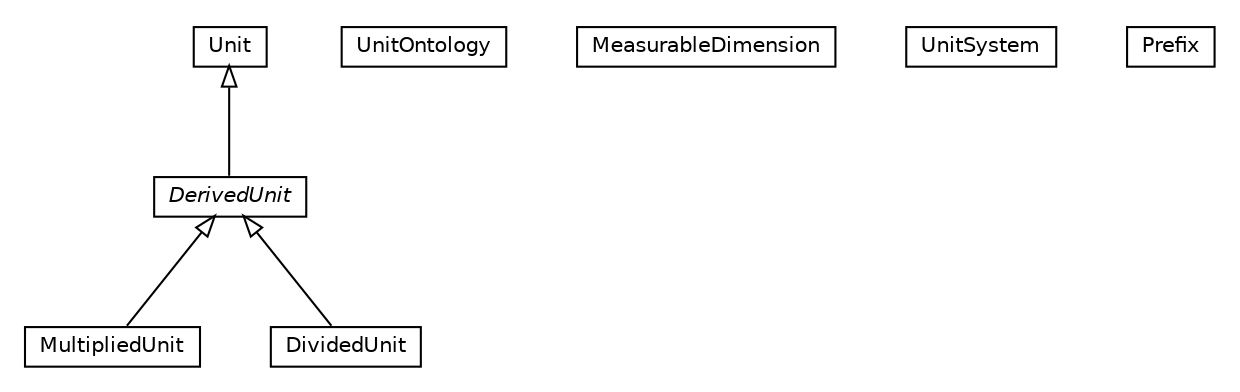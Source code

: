 #!/usr/local/bin/dot
#
# Class diagram 
# Generated by UMLGraph version R5_6-24-gf6e263 (http://www.umlgraph.org/)
#

digraph G {
	edge [fontname="Helvetica",fontsize=10,labelfontname="Helvetica",labelfontsize=10];
	node [fontname="Helvetica",fontsize=10,shape=plaintext];
	nodesep=0.25;
	ranksep=0.5;
	// org.universAAL.ontology.unit.MultipliedUnit
	c260239 [label=<<table title="org.universAAL.ontology.unit.MultipliedUnit" border="0" cellborder="1" cellspacing="0" cellpadding="2" port="p" href="./MultipliedUnit.html">
		<tr><td><table border="0" cellspacing="0" cellpadding="1">
<tr><td align="center" balign="center"> MultipliedUnit </td></tr>
		</table></td></tr>
		</table>>, URL="./MultipliedUnit.html", fontname="Helvetica", fontcolor="black", fontsize=10.0];
	// org.universAAL.ontology.unit.Unit
	c260240 [label=<<table title="org.universAAL.ontology.unit.Unit" border="0" cellborder="1" cellspacing="0" cellpadding="2" port="p" href="./Unit.html">
		<tr><td><table border="0" cellspacing="0" cellpadding="1">
<tr><td align="center" balign="center"> Unit </td></tr>
		</table></td></tr>
		</table>>, URL="./Unit.html", fontname="Helvetica", fontcolor="black", fontsize=10.0];
	// org.universAAL.ontology.unit.UnitOntology
	c260241 [label=<<table title="org.universAAL.ontology.unit.UnitOntology" border="0" cellborder="1" cellspacing="0" cellpadding="2" port="p" href="./UnitOntology.html">
		<tr><td><table border="0" cellspacing="0" cellpadding="1">
<tr><td align="center" balign="center"> UnitOntology </td></tr>
		</table></td></tr>
		</table>>, URL="./UnitOntology.html", fontname="Helvetica", fontcolor="black", fontsize=10.0];
	// org.universAAL.ontology.unit.MeasurableDimension
	c260242 [label=<<table title="org.universAAL.ontology.unit.MeasurableDimension" border="0" cellborder="1" cellspacing="0" cellpadding="2" port="p" href="./MeasurableDimension.html">
		<tr><td><table border="0" cellspacing="0" cellpadding="1">
<tr><td align="center" balign="center"> MeasurableDimension </td></tr>
		</table></td></tr>
		</table>>, URL="./MeasurableDimension.html", fontname="Helvetica", fontcolor="black", fontsize=10.0];
	// org.universAAL.ontology.unit.UnitSystem
	c260243 [label=<<table title="org.universAAL.ontology.unit.UnitSystem" border="0" cellborder="1" cellspacing="0" cellpadding="2" port="p" href="./UnitSystem.html">
		<tr><td><table border="0" cellspacing="0" cellpadding="1">
<tr><td align="center" balign="center"> UnitSystem </td></tr>
		</table></td></tr>
		</table>>, URL="./UnitSystem.html", fontname="Helvetica", fontcolor="black", fontsize=10.0];
	// org.universAAL.ontology.unit.DividedUnit
	c260244 [label=<<table title="org.universAAL.ontology.unit.DividedUnit" border="0" cellborder="1" cellspacing="0" cellpadding="2" port="p" href="./DividedUnit.html">
		<tr><td><table border="0" cellspacing="0" cellpadding="1">
<tr><td align="center" balign="center"> DividedUnit </td></tr>
		</table></td></tr>
		</table>>, URL="./DividedUnit.html", fontname="Helvetica", fontcolor="black", fontsize=10.0];
	// org.universAAL.ontology.unit.DerivedUnit
	c260245 [label=<<table title="org.universAAL.ontology.unit.DerivedUnit" border="0" cellborder="1" cellspacing="0" cellpadding="2" port="p" href="./DerivedUnit.html">
		<tr><td><table border="0" cellspacing="0" cellpadding="1">
<tr><td align="center" balign="center"><font face="Helvetica-Oblique"> DerivedUnit </font></td></tr>
		</table></td></tr>
		</table>>, URL="./DerivedUnit.html", fontname="Helvetica", fontcolor="black", fontsize=10.0];
	// org.universAAL.ontology.unit.Prefix
	c260246 [label=<<table title="org.universAAL.ontology.unit.Prefix" border="0" cellborder="1" cellspacing="0" cellpadding="2" port="p" href="./Prefix.html">
		<tr><td><table border="0" cellspacing="0" cellpadding="1">
<tr><td align="center" balign="center"> Prefix </td></tr>
		</table></td></tr>
		</table>>, URL="./Prefix.html", fontname="Helvetica", fontcolor="black", fontsize=10.0];
	//org.universAAL.ontology.unit.MultipliedUnit extends org.universAAL.ontology.unit.DerivedUnit
	c260245:p -> c260239:p [dir=back,arrowtail=empty];
	//org.universAAL.ontology.unit.DividedUnit extends org.universAAL.ontology.unit.DerivedUnit
	c260245:p -> c260244:p [dir=back,arrowtail=empty];
	//org.universAAL.ontology.unit.DerivedUnit extends org.universAAL.ontology.unit.Unit
	c260240:p -> c260245:p [dir=back,arrowtail=empty];
}

